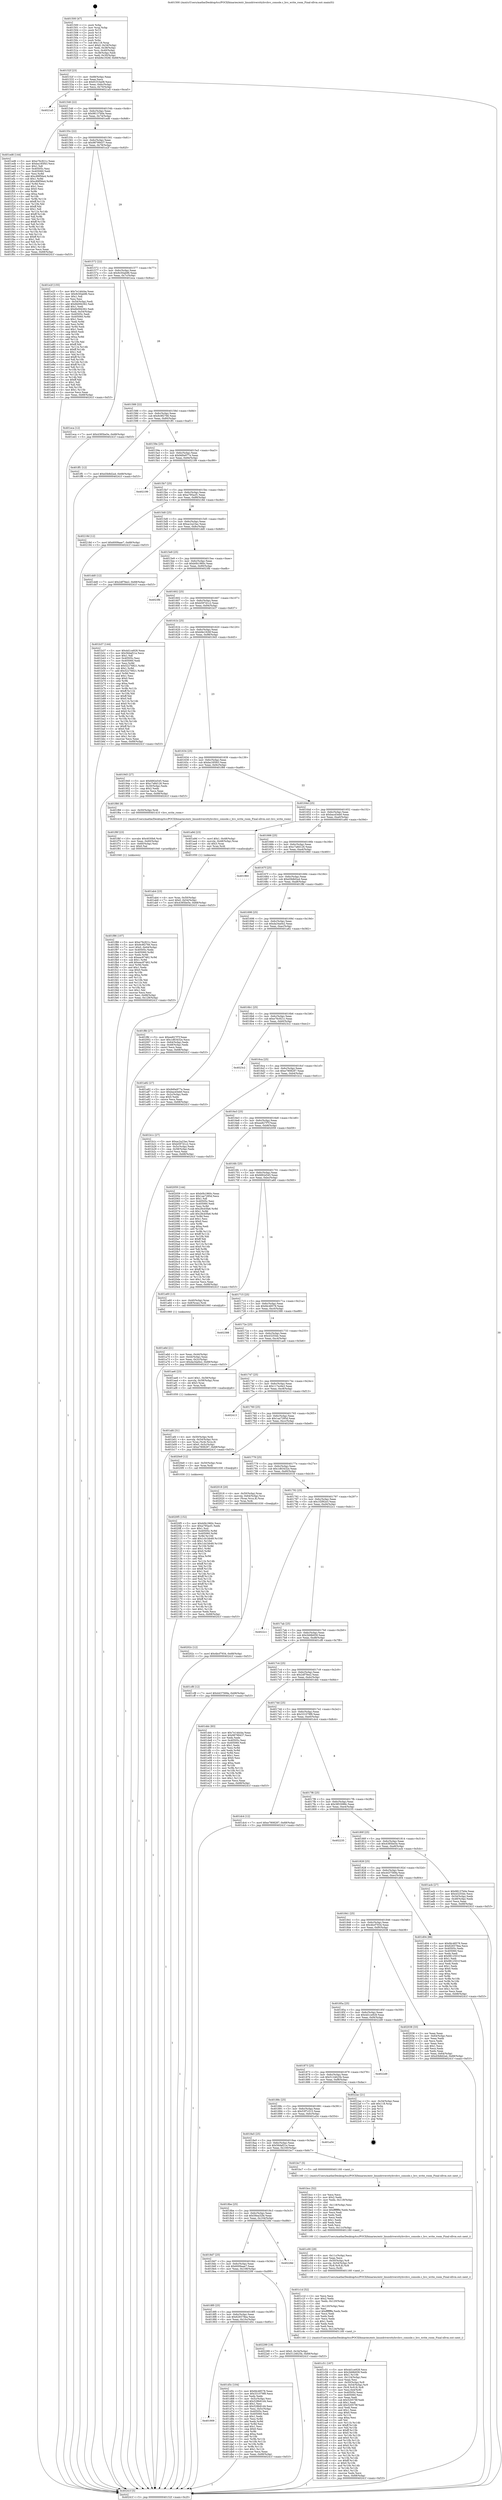 digraph "0x401500" {
  label = "0x401500 (/mnt/c/Users/mathe/Desktop/tcc/POCII/binaries/extr_linuxdriversttyhvchvc_console.c_hvc_write_room_Final-ollvm.out::main(0))"
  labelloc = "t"
  node[shape=record]

  Entry [label="",width=0.3,height=0.3,shape=circle,fillcolor=black,style=filled]
  "0x40152f" [label="{
     0x40152f [23]\l
     | [instrs]\l
     &nbsp;&nbsp;0x40152f \<+3\>: mov -0x68(%rbp),%eax\l
     &nbsp;&nbsp;0x401532 \<+2\>: mov %eax,%ecx\l
     &nbsp;&nbsp;0x401534 \<+6\>: sub $0x91f10a08,%ecx\l
     &nbsp;&nbsp;0x40153a \<+3\>: mov %eax,-0x6c(%rbp)\l
     &nbsp;&nbsp;0x40153d \<+3\>: mov %ecx,-0x70(%rbp)\l
     &nbsp;&nbsp;0x401540 \<+6\>: je 00000000004021a5 \<main+0xca5\>\l
  }"]
  "0x4021a5" [label="{
     0x4021a5\l
  }", style=dashed]
  "0x401546" [label="{
     0x401546 [22]\l
     | [instrs]\l
     &nbsp;&nbsp;0x401546 \<+5\>: jmp 000000000040154b \<main+0x4b\>\l
     &nbsp;&nbsp;0x40154b \<+3\>: mov -0x6c(%rbp),%eax\l
     &nbsp;&nbsp;0x40154e \<+5\>: sub $0x98137b0e,%eax\l
     &nbsp;&nbsp;0x401553 \<+3\>: mov %eax,-0x74(%rbp)\l
     &nbsp;&nbsp;0x401556 \<+6\>: je 0000000000401ed6 \<main+0x9d6\>\l
  }"]
  Exit [label="",width=0.3,height=0.3,shape=circle,fillcolor=black,style=filled,peripheries=2]
  "0x401ed6" [label="{
     0x401ed6 [144]\l
     | [instrs]\l
     &nbsp;&nbsp;0x401ed6 \<+5\>: mov $0xe76c921c,%eax\l
     &nbsp;&nbsp;0x401edb \<+5\>: mov $0xba185f43,%ecx\l
     &nbsp;&nbsp;0x401ee0 \<+2\>: mov $0x1,%dl\l
     &nbsp;&nbsp;0x401ee2 \<+7\>: mov 0x40505c,%esi\l
     &nbsp;&nbsp;0x401ee9 \<+7\>: mov 0x405060,%edi\l
     &nbsp;&nbsp;0x401ef0 \<+3\>: mov %esi,%r8d\l
     &nbsp;&nbsp;0x401ef3 \<+7\>: add $0xc89f56e4,%r8d\l
     &nbsp;&nbsp;0x401efa \<+4\>: sub $0x1,%r8d\l
     &nbsp;&nbsp;0x401efe \<+7\>: sub $0xc89f56e4,%r8d\l
     &nbsp;&nbsp;0x401f05 \<+4\>: imul %r8d,%esi\l
     &nbsp;&nbsp;0x401f09 \<+3\>: and $0x1,%esi\l
     &nbsp;&nbsp;0x401f0c \<+3\>: cmp $0x0,%esi\l
     &nbsp;&nbsp;0x401f0f \<+4\>: sete %r9b\l
     &nbsp;&nbsp;0x401f13 \<+3\>: cmp $0xa,%edi\l
     &nbsp;&nbsp;0x401f16 \<+4\>: setl %r10b\l
     &nbsp;&nbsp;0x401f1a \<+3\>: mov %r9b,%r11b\l
     &nbsp;&nbsp;0x401f1d \<+4\>: xor $0xff,%r11b\l
     &nbsp;&nbsp;0x401f21 \<+3\>: mov %r10b,%bl\l
     &nbsp;&nbsp;0x401f24 \<+3\>: xor $0xff,%bl\l
     &nbsp;&nbsp;0x401f27 \<+3\>: xor $0x1,%dl\l
     &nbsp;&nbsp;0x401f2a \<+3\>: mov %r11b,%r14b\l
     &nbsp;&nbsp;0x401f2d \<+4\>: and $0xff,%r14b\l
     &nbsp;&nbsp;0x401f31 \<+3\>: and %dl,%r9b\l
     &nbsp;&nbsp;0x401f34 \<+3\>: mov %bl,%r15b\l
     &nbsp;&nbsp;0x401f37 \<+4\>: and $0xff,%r15b\l
     &nbsp;&nbsp;0x401f3b \<+3\>: and %dl,%r10b\l
     &nbsp;&nbsp;0x401f3e \<+3\>: or %r9b,%r14b\l
     &nbsp;&nbsp;0x401f41 \<+3\>: or %r10b,%r15b\l
     &nbsp;&nbsp;0x401f44 \<+3\>: xor %r15b,%r14b\l
     &nbsp;&nbsp;0x401f47 \<+3\>: or %bl,%r11b\l
     &nbsp;&nbsp;0x401f4a \<+4\>: xor $0xff,%r11b\l
     &nbsp;&nbsp;0x401f4e \<+3\>: or $0x1,%dl\l
     &nbsp;&nbsp;0x401f51 \<+3\>: and %dl,%r11b\l
     &nbsp;&nbsp;0x401f54 \<+3\>: or %r11b,%r14b\l
     &nbsp;&nbsp;0x401f57 \<+4\>: test $0x1,%r14b\l
     &nbsp;&nbsp;0x401f5b \<+3\>: cmovne %ecx,%eax\l
     &nbsp;&nbsp;0x401f5e \<+3\>: mov %eax,-0x68(%rbp)\l
     &nbsp;&nbsp;0x401f61 \<+5\>: jmp 000000000040241f \<main+0xf1f\>\l
  }"]
  "0x40155c" [label="{
     0x40155c [22]\l
     | [instrs]\l
     &nbsp;&nbsp;0x40155c \<+5\>: jmp 0000000000401561 \<main+0x61\>\l
     &nbsp;&nbsp;0x401561 \<+3\>: mov -0x6c(%rbp),%eax\l
     &nbsp;&nbsp;0x401564 \<+5\>: sub $0x98799437,%eax\l
     &nbsp;&nbsp;0x401569 \<+3\>: mov %eax,-0x78(%rbp)\l
     &nbsp;&nbsp;0x40156c \<+6\>: je 0000000000401e2f \<main+0x92f\>\l
  }"]
  "0x4020f5" [label="{
     0x4020f5 [152]\l
     | [instrs]\l
     &nbsp;&nbsp;0x4020f5 \<+5\>: mov $0xb0b1960c,%ecx\l
     &nbsp;&nbsp;0x4020fa \<+5\>: mov $0xa795acf1,%edx\l
     &nbsp;&nbsp;0x4020ff \<+3\>: mov $0x1,%sil\l
     &nbsp;&nbsp;0x402102 \<+8\>: mov 0x40505c,%r8d\l
     &nbsp;&nbsp;0x40210a \<+8\>: mov 0x405060,%r9d\l
     &nbsp;&nbsp;0x402112 \<+3\>: mov %r8d,%r10d\l
     &nbsp;&nbsp;0x402115 \<+7\>: add $0x1cb1bb49,%r10d\l
     &nbsp;&nbsp;0x40211c \<+4\>: sub $0x1,%r10d\l
     &nbsp;&nbsp;0x402120 \<+7\>: sub $0x1cb1bb49,%r10d\l
     &nbsp;&nbsp;0x402127 \<+4\>: imul %r10d,%r8d\l
     &nbsp;&nbsp;0x40212b \<+4\>: and $0x1,%r8d\l
     &nbsp;&nbsp;0x40212f \<+4\>: cmp $0x0,%r8d\l
     &nbsp;&nbsp;0x402133 \<+4\>: sete %r11b\l
     &nbsp;&nbsp;0x402137 \<+4\>: cmp $0xa,%r9d\l
     &nbsp;&nbsp;0x40213b \<+3\>: setl %bl\l
     &nbsp;&nbsp;0x40213e \<+3\>: mov %r11b,%r14b\l
     &nbsp;&nbsp;0x402141 \<+4\>: xor $0xff,%r14b\l
     &nbsp;&nbsp;0x402145 \<+3\>: mov %bl,%r15b\l
     &nbsp;&nbsp;0x402148 \<+4\>: xor $0xff,%r15b\l
     &nbsp;&nbsp;0x40214c \<+4\>: xor $0x1,%sil\l
     &nbsp;&nbsp;0x402150 \<+3\>: mov %r14b,%r12b\l
     &nbsp;&nbsp;0x402153 \<+4\>: and $0xff,%r12b\l
     &nbsp;&nbsp;0x402157 \<+3\>: and %sil,%r11b\l
     &nbsp;&nbsp;0x40215a \<+3\>: mov %r15b,%r13b\l
     &nbsp;&nbsp;0x40215d \<+4\>: and $0xff,%r13b\l
     &nbsp;&nbsp;0x402161 \<+3\>: and %sil,%bl\l
     &nbsp;&nbsp;0x402164 \<+3\>: or %r11b,%r12b\l
     &nbsp;&nbsp;0x402167 \<+3\>: or %bl,%r13b\l
     &nbsp;&nbsp;0x40216a \<+3\>: xor %r13b,%r12b\l
     &nbsp;&nbsp;0x40216d \<+3\>: or %r15b,%r14b\l
     &nbsp;&nbsp;0x402170 \<+4\>: xor $0xff,%r14b\l
     &nbsp;&nbsp;0x402174 \<+4\>: or $0x1,%sil\l
     &nbsp;&nbsp;0x402178 \<+3\>: and %sil,%r14b\l
     &nbsp;&nbsp;0x40217b \<+3\>: or %r14b,%r12b\l
     &nbsp;&nbsp;0x40217e \<+4\>: test $0x1,%r12b\l
     &nbsp;&nbsp;0x402182 \<+3\>: cmovne %edx,%ecx\l
     &nbsp;&nbsp;0x402185 \<+3\>: mov %ecx,-0x68(%rbp)\l
     &nbsp;&nbsp;0x402188 \<+5\>: jmp 000000000040241f \<main+0xf1f\>\l
  }"]
  "0x401e2f" [label="{
     0x401e2f [155]\l
     | [instrs]\l
     &nbsp;&nbsp;0x401e2f \<+5\>: mov $0x7e14dcba,%eax\l
     &nbsp;&nbsp;0x401e34 \<+5\>: mov $0x9c50ab96,%ecx\l
     &nbsp;&nbsp;0x401e39 \<+2\>: mov $0x1,%dl\l
     &nbsp;&nbsp;0x401e3b \<+2\>: xor %esi,%esi\l
     &nbsp;&nbsp;0x401e3d \<+3\>: mov -0x54(%rbp),%edi\l
     &nbsp;&nbsp;0x401e40 \<+6\>: add $0x6b094362,%edi\l
     &nbsp;&nbsp;0x401e46 \<+3\>: add $0x1,%edi\l
     &nbsp;&nbsp;0x401e49 \<+6\>: sub $0x6b094362,%edi\l
     &nbsp;&nbsp;0x401e4f \<+3\>: mov %edi,-0x54(%rbp)\l
     &nbsp;&nbsp;0x401e52 \<+7\>: mov 0x40505c,%edi\l
     &nbsp;&nbsp;0x401e59 \<+8\>: mov 0x405060,%r8d\l
     &nbsp;&nbsp;0x401e61 \<+3\>: sub $0x1,%esi\l
     &nbsp;&nbsp;0x401e64 \<+3\>: mov %edi,%r9d\l
     &nbsp;&nbsp;0x401e67 \<+3\>: add %esi,%r9d\l
     &nbsp;&nbsp;0x401e6a \<+4\>: imul %r9d,%edi\l
     &nbsp;&nbsp;0x401e6e \<+3\>: and $0x1,%edi\l
     &nbsp;&nbsp;0x401e71 \<+3\>: cmp $0x0,%edi\l
     &nbsp;&nbsp;0x401e74 \<+4\>: sete %r10b\l
     &nbsp;&nbsp;0x401e78 \<+4\>: cmp $0xa,%r8d\l
     &nbsp;&nbsp;0x401e7c \<+4\>: setl %r11b\l
     &nbsp;&nbsp;0x401e80 \<+3\>: mov %r10b,%bl\l
     &nbsp;&nbsp;0x401e83 \<+3\>: xor $0xff,%bl\l
     &nbsp;&nbsp;0x401e86 \<+3\>: mov %r11b,%r14b\l
     &nbsp;&nbsp;0x401e89 \<+4\>: xor $0xff,%r14b\l
     &nbsp;&nbsp;0x401e8d \<+3\>: xor $0x1,%dl\l
     &nbsp;&nbsp;0x401e90 \<+3\>: mov %bl,%r15b\l
     &nbsp;&nbsp;0x401e93 \<+4\>: and $0xff,%r15b\l
     &nbsp;&nbsp;0x401e97 \<+3\>: and %dl,%r10b\l
     &nbsp;&nbsp;0x401e9a \<+3\>: mov %r14b,%r12b\l
     &nbsp;&nbsp;0x401e9d \<+4\>: and $0xff,%r12b\l
     &nbsp;&nbsp;0x401ea1 \<+3\>: and %dl,%r11b\l
     &nbsp;&nbsp;0x401ea4 \<+3\>: or %r10b,%r15b\l
     &nbsp;&nbsp;0x401ea7 \<+3\>: or %r11b,%r12b\l
     &nbsp;&nbsp;0x401eaa \<+3\>: xor %r12b,%r15b\l
     &nbsp;&nbsp;0x401ead \<+3\>: or %r14b,%bl\l
     &nbsp;&nbsp;0x401eb0 \<+3\>: xor $0xff,%bl\l
     &nbsp;&nbsp;0x401eb3 \<+3\>: or $0x1,%dl\l
     &nbsp;&nbsp;0x401eb6 \<+2\>: and %dl,%bl\l
     &nbsp;&nbsp;0x401eb8 \<+3\>: or %bl,%r15b\l
     &nbsp;&nbsp;0x401ebb \<+4\>: test $0x1,%r15b\l
     &nbsp;&nbsp;0x401ebf \<+3\>: cmovne %ecx,%eax\l
     &nbsp;&nbsp;0x401ec2 \<+3\>: mov %eax,-0x68(%rbp)\l
     &nbsp;&nbsp;0x401ec5 \<+5\>: jmp 000000000040241f \<main+0xf1f\>\l
  }"]
  "0x401572" [label="{
     0x401572 [22]\l
     | [instrs]\l
     &nbsp;&nbsp;0x401572 \<+5\>: jmp 0000000000401577 \<main+0x77\>\l
     &nbsp;&nbsp;0x401577 \<+3\>: mov -0x6c(%rbp),%eax\l
     &nbsp;&nbsp;0x40157a \<+5\>: sub $0x9c50ab96,%eax\l
     &nbsp;&nbsp;0x40157f \<+3\>: mov %eax,-0x7c(%rbp)\l
     &nbsp;&nbsp;0x401582 \<+6\>: je 0000000000401eca \<main+0x9ca\>\l
  }"]
  "0x40202c" [label="{
     0x40202c [12]\l
     | [instrs]\l
     &nbsp;&nbsp;0x40202c \<+7\>: movl $0x4bcf7934,-0x68(%rbp)\l
     &nbsp;&nbsp;0x402033 \<+5\>: jmp 000000000040241f \<main+0xf1f\>\l
  }"]
  "0x401eca" [label="{
     0x401eca [12]\l
     | [instrs]\l
     &nbsp;&nbsp;0x401eca \<+7\>: movl $0x4385be5e,-0x68(%rbp)\l
     &nbsp;&nbsp;0x401ed1 \<+5\>: jmp 000000000040241f \<main+0xf1f\>\l
  }"]
  "0x401588" [label="{
     0x401588 [22]\l
     | [instrs]\l
     &nbsp;&nbsp;0x401588 \<+5\>: jmp 000000000040158d \<main+0x8d\>\l
     &nbsp;&nbsp;0x40158d \<+3\>: mov -0x6c(%rbp),%eax\l
     &nbsp;&nbsp;0x401590 \<+5\>: sub $0x9c9f2766,%eax\l
     &nbsp;&nbsp;0x401595 \<+3\>: mov %eax,-0x80(%rbp)\l
     &nbsp;&nbsp;0x401598 \<+6\>: je 0000000000401ff1 \<main+0xaf1\>\l
  }"]
  "0x401f86" [label="{
     0x401f86 [107]\l
     | [instrs]\l
     &nbsp;&nbsp;0x401f86 \<+5\>: mov $0xe76c921c,%esi\l
     &nbsp;&nbsp;0x401f8b \<+5\>: mov $0x9c9f2766,%ecx\l
     &nbsp;&nbsp;0x401f90 \<+7\>: movl $0x0,-0x64(%rbp)\l
     &nbsp;&nbsp;0x401f97 \<+7\>: mov 0x40505c,%edx\l
     &nbsp;&nbsp;0x401f9e \<+8\>: mov 0x405060,%r8d\l
     &nbsp;&nbsp;0x401fa6 \<+3\>: mov %edx,%r9d\l
     &nbsp;&nbsp;0x401fa9 \<+7\>: sub $0xeac87462,%r9d\l
     &nbsp;&nbsp;0x401fb0 \<+4\>: sub $0x1,%r9d\l
     &nbsp;&nbsp;0x401fb4 \<+7\>: add $0xeac87462,%r9d\l
     &nbsp;&nbsp;0x401fbb \<+4\>: imul %r9d,%edx\l
     &nbsp;&nbsp;0x401fbf \<+3\>: and $0x1,%edx\l
     &nbsp;&nbsp;0x401fc2 \<+3\>: cmp $0x0,%edx\l
     &nbsp;&nbsp;0x401fc5 \<+4\>: sete %r10b\l
     &nbsp;&nbsp;0x401fc9 \<+4\>: cmp $0xa,%r8d\l
     &nbsp;&nbsp;0x401fcd \<+4\>: setl %r11b\l
     &nbsp;&nbsp;0x401fd1 \<+3\>: mov %r10b,%bl\l
     &nbsp;&nbsp;0x401fd4 \<+3\>: and %r11b,%bl\l
     &nbsp;&nbsp;0x401fd7 \<+3\>: xor %r11b,%r10b\l
     &nbsp;&nbsp;0x401fda \<+3\>: or %r10b,%bl\l
     &nbsp;&nbsp;0x401fdd \<+3\>: test $0x1,%bl\l
     &nbsp;&nbsp;0x401fe0 \<+3\>: cmovne %ecx,%esi\l
     &nbsp;&nbsp;0x401fe3 \<+3\>: mov %esi,-0x68(%rbp)\l
     &nbsp;&nbsp;0x401fe6 \<+6\>: mov %eax,-0x128(%rbp)\l
     &nbsp;&nbsp;0x401fec \<+5\>: jmp 000000000040241f \<main+0xf1f\>\l
  }"]
  "0x401ff1" [label="{
     0x401ff1 [12]\l
     | [instrs]\l
     &nbsp;&nbsp;0x401ff1 \<+7\>: movl $0xd3b8d2a4,-0x68(%rbp)\l
     &nbsp;&nbsp;0x401ff8 \<+5\>: jmp 000000000040241f \<main+0xf1f\>\l
  }"]
  "0x40159e" [label="{
     0x40159e [25]\l
     | [instrs]\l
     &nbsp;&nbsp;0x40159e \<+5\>: jmp 00000000004015a3 \<main+0xa3\>\l
     &nbsp;&nbsp;0x4015a3 \<+3\>: mov -0x6c(%rbp),%eax\l
     &nbsp;&nbsp;0x4015a6 \<+5\>: sub $0x9d0e977e,%eax\l
     &nbsp;&nbsp;0x4015ab \<+6\>: mov %eax,-0x84(%rbp)\l
     &nbsp;&nbsp;0x4015b1 \<+6\>: je 0000000000402199 \<main+0xc99\>\l
  }"]
  "0x401f6f" [label="{
     0x401f6f [23]\l
     | [instrs]\l
     &nbsp;&nbsp;0x401f6f \<+10\>: movabs $0x4030b6,%rdi\l
     &nbsp;&nbsp;0x401f79 \<+3\>: mov %eax,-0x60(%rbp)\l
     &nbsp;&nbsp;0x401f7c \<+3\>: mov -0x60(%rbp),%esi\l
     &nbsp;&nbsp;0x401f7f \<+2\>: mov $0x0,%al\l
     &nbsp;&nbsp;0x401f81 \<+5\>: call 0000000000401040 \<printf@plt\>\l
     | [calls]\l
     &nbsp;&nbsp;0x401040 \{1\} (unknown)\l
  }"]
  "0x402199" [label="{
     0x402199\l
  }", style=dashed]
  "0x4015b7" [label="{
     0x4015b7 [25]\l
     | [instrs]\l
     &nbsp;&nbsp;0x4015b7 \<+5\>: jmp 00000000004015bc \<main+0xbc\>\l
     &nbsp;&nbsp;0x4015bc \<+3\>: mov -0x6c(%rbp),%eax\l
     &nbsp;&nbsp;0x4015bf \<+5\>: sub $0xa795acf1,%eax\l
     &nbsp;&nbsp;0x4015c4 \<+6\>: mov %eax,-0x88(%rbp)\l
     &nbsp;&nbsp;0x4015ca \<+6\>: je 000000000040218d \<main+0xc8d\>\l
  }"]
  "0x401909" [label="{
     0x401909\l
  }", style=dashed]
  "0x40218d" [label="{
     0x40218d [12]\l
     | [instrs]\l
     &nbsp;&nbsp;0x40218d \<+7\>: movl $0x6009aae7,-0x68(%rbp)\l
     &nbsp;&nbsp;0x402194 \<+5\>: jmp 000000000040241f \<main+0xf1f\>\l
  }"]
  "0x4015d0" [label="{
     0x4015d0 [25]\l
     | [instrs]\l
     &nbsp;&nbsp;0x4015d0 \<+5\>: jmp 00000000004015d5 \<main+0xd5\>\l
     &nbsp;&nbsp;0x4015d5 \<+3\>: mov -0x6c(%rbp),%eax\l
     &nbsp;&nbsp;0x4015d8 \<+5\>: sub $0xac2a23ac,%eax\l
     &nbsp;&nbsp;0x4015dd \<+6\>: mov %eax,-0x8c(%rbp)\l
     &nbsp;&nbsp;0x4015e3 \<+6\>: je 0000000000401dd0 \<main+0x8d0\>\l
  }"]
  "0x401d5c" [label="{
     0x401d5c [104]\l
     | [instrs]\l
     &nbsp;&nbsp;0x401d5c \<+5\>: mov $0xfdc48578,%eax\l
     &nbsp;&nbsp;0x401d61 \<+5\>: mov $0x331079f9,%ecx\l
     &nbsp;&nbsp;0x401d66 \<+2\>: xor %edx,%edx\l
     &nbsp;&nbsp;0x401d68 \<+3\>: mov -0x5c(%rbp),%esi\l
     &nbsp;&nbsp;0x401d6b \<+6\>: add $0x528b91d4,%esi\l
     &nbsp;&nbsp;0x401d71 \<+3\>: add $0x1,%esi\l
     &nbsp;&nbsp;0x401d74 \<+6\>: sub $0x528b91d4,%esi\l
     &nbsp;&nbsp;0x401d7a \<+3\>: mov %esi,-0x5c(%rbp)\l
     &nbsp;&nbsp;0x401d7d \<+7\>: mov 0x40505c,%esi\l
     &nbsp;&nbsp;0x401d84 \<+7\>: mov 0x405060,%edi\l
     &nbsp;&nbsp;0x401d8b \<+3\>: sub $0x1,%edx\l
     &nbsp;&nbsp;0x401d8e \<+3\>: mov %esi,%r8d\l
     &nbsp;&nbsp;0x401d91 \<+3\>: add %edx,%r8d\l
     &nbsp;&nbsp;0x401d94 \<+4\>: imul %r8d,%esi\l
     &nbsp;&nbsp;0x401d98 \<+3\>: and $0x1,%esi\l
     &nbsp;&nbsp;0x401d9b \<+3\>: cmp $0x0,%esi\l
     &nbsp;&nbsp;0x401d9e \<+4\>: sete %r9b\l
     &nbsp;&nbsp;0x401da2 \<+3\>: cmp $0xa,%edi\l
     &nbsp;&nbsp;0x401da5 \<+4\>: setl %r10b\l
     &nbsp;&nbsp;0x401da9 \<+3\>: mov %r9b,%r11b\l
     &nbsp;&nbsp;0x401dac \<+3\>: and %r10b,%r11b\l
     &nbsp;&nbsp;0x401daf \<+3\>: xor %r10b,%r9b\l
     &nbsp;&nbsp;0x401db2 \<+3\>: or %r9b,%r11b\l
     &nbsp;&nbsp;0x401db5 \<+4\>: test $0x1,%r11b\l
     &nbsp;&nbsp;0x401db9 \<+3\>: cmovne %ecx,%eax\l
     &nbsp;&nbsp;0x401dbc \<+3\>: mov %eax,-0x68(%rbp)\l
     &nbsp;&nbsp;0x401dbf \<+5\>: jmp 000000000040241f \<main+0xf1f\>\l
  }"]
  "0x401dd0" [label="{
     0x401dd0 [12]\l
     | [instrs]\l
     &nbsp;&nbsp;0x401dd0 \<+7\>: movl $0x2df7fee2,-0x68(%rbp)\l
     &nbsp;&nbsp;0x401dd7 \<+5\>: jmp 000000000040241f \<main+0xf1f\>\l
  }"]
  "0x4015e9" [label="{
     0x4015e9 [25]\l
     | [instrs]\l
     &nbsp;&nbsp;0x4015e9 \<+5\>: jmp 00000000004015ee \<main+0xee\>\l
     &nbsp;&nbsp;0x4015ee \<+3\>: mov -0x6c(%rbp),%eax\l
     &nbsp;&nbsp;0x4015f1 \<+5\>: sub $0xb0b1960c,%eax\l
     &nbsp;&nbsp;0x4015f6 \<+6\>: mov %eax,-0x90(%rbp)\l
     &nbsp;&nbsp;0x4015fc \<+6\>: je 00000000004023fb \<main+0xefb\>\l
  }"]
  "0x4018f0" [label="{
     0x4018f0 [25]\l
     | [instrs]\l
     &nbsp;&nbsp;0x4018f0 \<+5\>: jmp 00000000004018f5 \<main+0x3f5\>\l
     &nbsp;&nbsp;0x4018f5 \<+3\>: mov -0x6c(%rbp),%eax\l
     &nbsp;&nbsp;0x4018f8 \<+5\>: sub $0x626579ea,%eax\l
     &nbsp;&nbsp;0x4018fd \<+6\>: mov %eax,-0x10c(%rbp)\l
     &nbsp;&nbsp;0x401903 \<+6\>: je 0000000000401d5c \<main+0x85c\>\l
  }"]
  "0x4023fb" [label="{
     0x4023fb\l
  }", style=dashed]
  "0x401602" [label="{
     0x401602 [25]\l
     | [instrs]\l
     &nbsp;&nbsp;0x401602 \<+5\>: jmp 0000000000401607 \<main+0x107\>\l
     &nbsp;&nbsp;0x401607 \<+3\>: mov -0x6c(%rbp),%eax\l
     &nbsp;&nbsp;0x40160a \<+5\>: sub $0xb597d1c2,%eax\l
     &nbsp;&nbsp;0x40160f \<+6\>: mov %eax,-0x94(%rbp)\l
     &nbsp;&nbsp;0x401615 \<+6\>: je 0000000000401b37 \<main+0x637\>\l
  }"]
  "0x402299" [label="{
     0x402299 [19]\l
     | [instrs]\l
     &nbsp;&nbsp;0x402299 \<+7\>: movl $0x0,-0x34(%rbp)\l
     &nbsp;&nbsp;0x4022a0 \<+7\>: movl $0x5124625b,-0x68(%rbp)\l
     &nbsp;&nbsp;0x4022a7 \<+5\>: jmp 000000000040241f \<main+0xf1f\>\l
  }"]
  "0x401b37" [label="{
     0x401b37 [144]\l
     | [instrs]\l
     &nbsp;&nbsp;0x401b37 \<+5\>: mov $0x4d1ce928,%eax\l
     &nbsp;&nbsp;0x401b3c \<+5\>: mov $0x56daf21e,%ecx\l
     &nbsp;&nbsp;0x401b41 \<+2\>: mov $0x1,%dl\l
     &nbsp;&nbsp;0x401b43 \<+7\>: mov 0x40505c,%esi\l
     &nbsp;&nbsp;0x401b4a \<+7\>: mov 0x405060,%edi\l
     &nbsp;&nbsp;0x401b51 \<+3\>: mov %esi,%r8d\l
     &nbsp;&nbsp;0x401b54 \<+7\>: sub $0x52276821,%r8d\l
     &nbsp;&nbsp;0x401b5b \<+4\>: sub $0x1,%r8d\l
     &nbsp;&nbsp;0x401b5f \<+7\>: add $0x52276821,%r8d\l
     &nbsp;&nbsp;0x401b66 \<+4\>: imul %r8d,%esi\l
     &nbsp;&nbsp;0x401b6a \<+3\>: and $0x1,%esi\l
     &nbsp;&nbsp;0x401b6d \<+3\>: cmp $0x0,%esi\l
     &nbsp;&nbsp;0x401b70 \<+4\>: sete %r9b\l
     &nbsp;&nbsp;0x401b74 \<+3\>: cmp $0xa,%edi\l
     &nbsp;&nbsp;0x401b77 \<+4\>: setl %r10b\l
     &nbsp;&nbsp;0x401b7b \<+3\>: mov %r9b,%r11b\l
     &nbsp;&nbsp;0x401b7e \<+4\>: xor $0xff,%r11b\l
     &nbsp;&nbsp;0x401b82 \<+3\>: mov %r10b,%bl\l
     &nbsp;&nbsp;0x401b85 \<+3\>: xor $0xff,%bl\l
     &nbsp;&nbsp;0x401b88 \<+3\>: xor $0x0,%dl\l
     &nbsp;&nbsp;0x401b8b \<+3\>: mov %r11b,%r14b\l
     &nbsp;&nbsp;0x401b8e \<+4\>: and $0x0,%r14b\l
     &nbsp;&nbsp;0x401b92 \<+3\>: and %dl,%r9b\l
     &nbsp;&nbsp;0x401b95 \<+3\>: mov %bl,%r15b\l
     &nbsp;&nbsp;0x401b98 \<+4\>: and $0x0,%r15b\l
     &nbsp;&nbsp;0x401b9c \<+3\>: and %dl,%r10b\l
     &nbsp;&nbsp;0x401b9f \<+3\>: or %r9b,%r14b\l
     &nbsp;&nbsp;0x401ba2 \<+3\>: or %r10b,%r15b\l
     &nbsp;&nbsp;0x401ba5 \<+3\>: xor %r15b,%r14b\l
     &nbsp;&nbsp;0x401ba8 \<+3\>: or %bl,%r11b\l
     &nbsp;&nbsp;0x401bab \<+4\>: xor $0xff,%r11b\l
     &nbsp;&nbsp;0x401baf \<+3\>: or $0x0,%dl\l
     &nbsp;&nbsp;0x401bb2 \<+3\>: and %dl,%r11b\l
     &nbsp;&nbsp;0x401bb5 \<+3\>: or %r11b,%r14b\l
     &nbsp;&nbsp;0x401bb8 \<+4\>: test $0x1,%r14b\l
     &nbsp;&nbsp;0x401bbc \<+3\>: cmovne %ecx,%eax\l
     &nbsp;&nbsp;0x401bbf \<+3\>: mov %eax,-0x68(%rbp)\l
     &nbsp;&nbsp;0x401bc2 \<+5\>: jmp 000000000040241f \<main+0xf1f\>\l
  }"]
  "0x40161b" [label="{
     0x40161b [25]\l
     | [instrs]\l
     &nbsp;&nbsp;0x40161b \<+5\>: jmp 0000000000401620 \<main+0x120\>\l
     &nbsp;&nbsp;0x401620 \<+3\>: mov -0x6c(%rbp),%eax\l
     &nbsp;&nbsp;0x401623 \<+5\>: sub $0xb9e1926f,%eax\l
     &nbsp;&nbsp;0x401628 \<+6\>: mov %eax,-0x98(%rbp)\l
     &nbsp;&nbsp;0x40162e \<+6\>: je 0000000000401945 \<main+0x445\>\l
  }"]
  "0x4018d7" [label="{
     0x4018d7 [25]\l
     | [instrs]\l
     &nbsp;&nbsp;0x4018d7 \<+5\>: jmp 00000000004018dc \<main+0x3dc\>\l
     &nbsp;&nbsp;0x4018dc \<+3\>: mov -0x6c(%rbp),%eax\l
     &nbsp;&nbsp;0x4018df \<+5\>: sub $0x6009aae7,%eax\l
     &nbsp;&nbsp;0x4018e4 \<+6\>: mov %eax,-0x108(%rbp)\l
     &nbsp;&nbsp;0x4018ea \<+6\>: je 0000000000402299 \<main+0xd99\>\l
  }"]
  "0x401945" [label="{
     0x401945 [27]\l
     | [instrs]\l
     &nbsp;&nbsp;0x401945 \<+5\>: mov $0xfd92e545,%eax\l
     &nbsp;&nbsp;0x40194a \<+5\>: mov $0xc7a8d126,%ecx\l
     &nbsp;&nbsp;0x40194f \<+3\>: mov -0x30(%rbp),%edx\l
     &nbsp;&nbsp;0x401952 \<+3\>: cmp $0x2,%edx\l
     &nbsp;&nbsp;0x401955 \<+3\>: cmovne %ecx,%eax\l
     &nbsp;&nbsp;0x401958 \<+3\>: mov %eax,-0x68(%rbp)\l
     &nbsp;&nbsp;0x40195b \<+5\>: jmp 000000000040241f \<main+0xf1f\>\l
  }"]
  "0x401634" [label="{
     0x401634 [25]\l
     | [instrs]\l
     &nbsp;&nbsp;0x401634 \<+5\>: jmp 0000000000401639 \<main+0x139\>\l
     &nbsp;&nbsp;0x401639 \<+3\>: mov -0x6c(%rbp),%eax\l
     &nbsp;&nbsp;0x40163c \<+5\>: sub $0xba185f43,%eax\l
     &nbsp;&nbsp;0x401641 \<+6\>: mov %eax,-0x9c(%rbp)\l
     &nbsp;&nbsp;0x401647 \<+6\>: je 0000000000401f66 \<main+0xa66\>\l
  }"]
  "0x40241f" [label="{
     0x40241f [5]\l
     | [instrs]\l
     &nbsp;&nbsp;0x40241f \<+5\>: jmp 000000000040152f \<main+0x2f\>\l
  }"]
  "0x401500" [label="{
     0x401500 [47]\l
     | [instrs]\l
     &nbsp;&nbsp;0x401500 \<+1\>: push %rbp\l
     &nbsp;&nbsp;0x401501 \<+3\>: mov %rsp,%rbp\l
     &nbsp;&nbsp;0x401504 \<+2\>: push %r15\l
     &nbsp;&nbsp;0x401506 \<+2\>: push %r14\l
     &nbsp;&nbsp;0x401508 \<+2\>: push %r13\l
     &nbsp;&nbsp;0x40150a \<+2\>: push %r12\l
     &nbsp;&nbsp;0x40150c \<+1\>: push %rbx\l
     &nbsp;&nbsp;0x40150d \<+7\>: sub $0x118,%rsp\l
     &nbsp;&nbsp;0x401514 \<+7\>: movl $0x0,-0x34(%rbp)\l
     &nbsp;&nbsp;0x40151b \<+3\>: mov %edi,-0x38(%rbp)\l
     &nbsp;&nbsp;0x40151e \<+4\>: mov %rsi,-0x40(%rbp)\l
     &nbsp;&nbsp;0x401522 \<+3\>: mov -0x38(%rbp),%edi\l
     &nbsp;&nbsp;0x401525 \<+3\>: mov %edi,-0x30(%rbp)\l
     &nbsp;&nbsp;0x401528 \<+7\>: movl $0xb9e1926f,-0x68(%rbp)\l
  }"]
  "0x40228d" [label="{
     0x40228d\l
  }", style=dashed]
  "0x401f66" [label="{
     0x401f66 [9]\l
     | [instrs]\l
     &nbsp;&nbsp;0x401f66 \<+4\>: mov -0x50(%rbp),%rdi\l
     &nbsp;&nbsp;0x401f6a \<+5\>: call 0000000000401410 \<hvc_write_room\>\l
     | [calls]\l
     &nbsp;&nbsp;0x401410 \{1\} (/mnt/c/Users/mathe/Desktop/tcc/POCII/binaries/extr_linuxdriversttyhvchvc_console.c_hvc_write_room_Final-ollvm.out::hvc_write_room)\l
  }"]
  "0x40164d" [label="{
     0x40164d [25]\l
     | [instrs]\l
     &nbsp;&nbsp;0x40164d \<+5\>: jmp 0000000000401652 \<main+0x152\>\l
     &nbsp;&nbsp;0x401652 \<+3\>: mov -0x6c(%rbp),%eax\l
     &nbsp;&nbsp;0x401655 \<+5\>: sub $0xbacd3eb0,%eax\l
     &nbsp;&nbsp;0x40165a \<+6\>: mov %eax,-0xa0(%rbp)\l
     &nbsp;&nbsp;0x401660 \<+6\>: je 0000000000401a9d \<main+0x59d\>\l
  }"]
  "0x401c51" [label="{
     0x401c51 [167]\l
     | [instrs]\l
     &nbsp;&nbsp;0x401c51 \<+5\>: mov $0x4d1ce928,%ecx\l
     &nbsp;&nbsp;0x401c56 \<+5\>: mov $0x2bfdb939,%edx\l
     &nbsp;&nbsp;0x401c5b \<+3\>: mov $0x1,%r10b\l
     &nbsp;&nbsp;0x401c5e \<+6\>: mov -0x124(%rbp),%esi\l
     &nbsp;&nbsp;0x401c64 \<+3\>: imul %eax,%esi\l
     &nbsp;&nbsp;0x401c67 \<+4\>: mov -0x50(%rbp),%r8\l
     &nbsp;&nbsp;0x401c6b \<+4\>: movslq -0x54(%rbp),%r9\l
     &nbsp;&nbsp;0x401c6f \<+4\>: mov (%r8,%r9,8),%r8\l
     &nbsp;&nbsp;0x401c73 \<+4\>: mov %esi,0x4(%r8)\l
     &nbsp;&nbsp;0x401c77 \<+7\>: mov 0x40505c,%eax\l
     &nbsp;&nbsp;0x401c7e \<+7\>: mov 0x405060,%esi\l
     &nbsp;&nbsp;0x401c85 \<+2\>: mov %eax,%edi\l
     &nbsp;&nbsp;0x401c87 \<+6\>: sub $0x520578f,%edi\l
     &nbsp;&nbsp;0x401c8d \<+3\>: sub $0x1,%edi\l
     &nbsp;&nbsp;0x401c90 \<+6\>: add $0x520578f,%edi\l
     &nbsp;&nbsp;0x401c96 \<+3\>: imul %edi,%eax\l
     &nbsp;&nbsp;0x401c99 \<+3\>: and $0x1,%eax\l
     &nbsp;&nbsp;0x401c9c \<+3\>: cmp $0x0,%eax\l
     &nbsp;&nbsp;0x401c9f \<+4\>: sete %r11b\l
     &nbsp;&nbsp;0x401ca3 \<+3\>: cmp $0xa,%esi\l
     &nbsp;&nbsp;0x401ca6 \<+3\>: setl %bl\l
     &nbsp;&nbsp;0x401ca9 \<+3\>: mov %r11b,%r14b\l
     &nbsp;&nbsp;0x401cac \<+4\>: xor $0xff,%r14b\l
     &nbsp;&nbsp;0x401cb0 \<+3\>: mov %bl,%r15b\l
     &nbsp;&nbsp;0x401cb3 \<+4\>: xor $0xff,%r15b\l
     &nbsp;&nbsp;0x401cb7 \<+4\>: xor $0x0,%r10b\l
     &nbsp;&nbsp;0x401cbb \<+3\>: mov %r14b,%r12b\l
     &nbsp;&nbsp;0x401cbe \<+4\>: and $0x0,%r12b\l
     &nbsp;&nbsp;0x401cc2 \<+3\>: and %r10b,%r11b\l
     &nbsp;&nbsp;0x401cc5 \<+3\>: mov %r15b,%r13b\l
     &nbsp;&nbsp;0x401cc8 \<+4\>: and $0x0,%r13b\l
     &nbsp;&nbsp;0x401ccc \<+3\>: and %r10b,%bl\l
     &nbsp;&nbsp;0x401ccf \<+3\>: or %r11b,%r12b\l
     &nbsp;&nbsp;0x401cd2 \<+3\>: or %bl,%r13b\l
     &nbsp;&nbsp;0x401cd5 \<+3\>: xor %r13b,%r12b\l
     &nbsp;&nbsp;0x401cd8 \<+3\>: or %r15b,%r14b\l
     &nbsp;&nbsp;0x401cdb \<+4\>: xor $0xff,%r14b\l
     &nbsp;&nbsp;0x401cdf \<+4\>: or $0x0,%r10b\l
     &nbsp;&nbsp;0x401ce3 \<+3\>: and %r10b,%r14b\l
     &nbsp;&nbsp;0x401ce6 \<+3\>: or %r14b,%r12b\l
     &nbsp;&nbsp;0x401ce9 \<+4\>: test $0x1,%r12b\l
     &nbsp;&nbsp;0x401ced \<+3\>: cmovne %edx,%ecx\l
     &nbsp;&nbsp;0x401cf0 \<+3\>: mov %ecx,-0x68(%rbp)\l
     &nbsp;&nbsp;0x401cf3 \<+5\>: jmp 000000000040241f \<main+0xf1f\>\l
  }"]
  "0x401a9d" [label="{
     0x401a9d [23]\l
     | [instrs]\l
     &nbsp;&nbsp;0x401a9d \<+7\>: movl $0x1,-0x48(%rbp)\l
     &nbsp;&nbsp;0x401aa4 \<+4\>: movslq -0x48(%rbp),%rax\l
     &nbsp;&nbsp;0x401aa8 \<+4\>: shl $0x3,%rax\l
     &nbsp;&nbsp;0x401aac \<+3\>: mov %rax,%rdi\l
     &nbsp;&nbsp;0x401aaf \<+5\>: call 0000000000401050 \<malloc@plt\>\l
     | [calls]\l
     &nbsp;&nbsp;0x401050 \{1\} (unknown)\l
  }"]
  "0x401666" [label="{
     0x401666 [25]\l
     | [instrs]\l
     &nbsp;&nbsp;0x401666 \<+5\>: jmp 000000000040166b \<main+0x16b\>\l
     &nbsp;&nbsp;0x40166b \<+3\>: mov -0x6c(%rbp),%eax\l
     &nbsp;&nbsp;0x40166e \<+5\>: sub $0xc7a8d126,%eax\l
     &nbsp;&nbsp;0x401673 \<+6\>: mov %eax,-0xa4(%rbp)\l
     &nbsp;&nbsp;0x401679 \<+6\>: je 0000000000401960 \<main+0x460\>\l
  }"]
  "0x401c1d" [label="{
     0x401c1d [52]\l
     | [instrs]\l
     &nbsp;&nbsp;0x401c1d \<+2\>: xor %ecx,%ecx\l
     &nbsp;&nbsp;0x401c1f \<+5\>: mov $0x2,%edx\l
     &nbsp;&nbsp;0x401c24 \<+6\>: mov %edx,-0x120(%rbp)\l
     &nbsp;&nbsp;0x401c2a \<+1\>: cltd\l
     &nbsp;&nbsp;0x401c2b \<+6\>: mov -0x120(%rbp),%esi\l
     &nbsp;&nbsp;0x401c31 \<+2\>: idiv %esi\l
     &nbsp;&nbsp;0x401c33 \<+6\>: imul $0xfffffffe,%edx,%edx\l
     &nbsp;&nbsp;0x401c39 \<+2\>: mov %ecx,%edi\l
     &nbsp;&nbsp;0x401c3b \<+2\>: sub %edx,%edi\l
     &nbsp;&nbsp;0x401c3d \<+2\>: mov %ecx,%edx\l
     &nbsp;&nbsp;0x401c3f \<+3\>: sub $0x1,%edx\l
     &nbsp;&nbsp;0x401c42 \<+2\>: add %edx,%edi\l
     &nbsp;&nbsp;0x401c44 \<+2\>: sub %edi,%ecx\l
     &nbsp;&nbsp;0x401c46 \<+6\>: mov %ecx,-0x124(%rbp)\l
     &nbsp;&nbsp;0x401c4c \<+5\>: call 0000000000401160 \<next_i\>\l
     | [calls]\l
     &nbsp;&nbsp;0x401160 \{1\} (/mnt/c/Users/mathe/Desktop/tcc/POCII/binaries/extr_linuxdriversttyhvchvc_console.c_hvc_write_room_Final-ollvm.out::next_i)\l
  }"]
  "0x401960" [label="{
     0x401960\l
  }", style=dashed]
  "0x40167f" [label="{
     0x40167f [25]\l
     | [instrs]\l
     &nbsp;&nbsp;0x40167f \<+5\>: jmp 0000000000401684 \<main+0x184\>\l
     &nbsp;&nbsp;0x401684 \<+3\>: mov -0x6c(%rbp),%eax\l
     &nbsp;&nbsp;0x401687 \<+5\>: sub $0xd3b8d2a4,%eax\l
     &nbsp;&nbsp;0x40168c \<+6\>: mov %eax,-0xa8(%rbp)\l
     &nbsp;&nbsp;0x401692 \<+6\>: je 0000000000401ffd \<main+0xafd\>\l
  }"]
  "0x401c00" [label="{
     0x401c00 [29]\l
     | [instrs]\l
     &nbsp;&nbsp;0x401c00 \<+6\>: mov -0x11c(%rbp),%ecx\l
     &nbsp;&nbsp;0x401c06 \<+3\>: imul %eax,%ecx\l
     &nbsp;&nbsp;0x401c09 \<+4\>: mov -0x50(%rbp),%r8\l
     &nbsp;&nbsp;0x401c0d \<+4\>: movslq -0x54(%rbp),%r9\l
     &nbsp;&nbsp;0x401c11 \<+4\>: mov (%r8,%r9,8),%r8\l
     &nbsp;&nbsp;0x401c15 \<+3\>: mov %ecx,(%r8)\l
     &nbsp;&nbsp;0x401c18 \<+5\>: call 0000000000401160 \<next_i\>\l
     | [calls]\l
     &nbsp;&nbsp;0x401160 \{1\} (/mnt/c/Users/mathe/Desktop/tcc/POCII/binaries/extr_linuxdriversttyhvchvc_console.c_hvc_write_room_Final-ollvm.out::next_i)\l
  }"]
  "0x401ffd" [label="{
     0x401ffd [27]\l
     | [instrs]\l
     &nbsp;&nbsp;0x401ffd \<+5\>: mov $0xee827f7f,%eax\l
     &nbsp;&nbsp;0x402002 \<+5\>: mov $0x1d63432e,%ecx\l
     &nbsp;&nbsp;0x402007 \<+3\>: mov -0x64(%rbp),%edx\l
     &nbsp;&nbsp;0x40200a \<+3\>: cmp -0x48(%rbp),%edx\l
     &nbsp;&nbsp;0x40200d \<+3\>: cmovl %ecx,%eax\l
     &nbsp;&nbsp;0x402010 \<+3\>: mov %eax,-0x68(%rbp)\l
     &nbsp;&nbsp;0x402013 \<+5\>: jmp 000000000040241f \<main+0xf1f\>\l
  }"]
  "0x401698" [label="{
     0x401698 [25]\l
     | [instrs]\l
     &nbsp;&nbsp;0x401698 \<+5\>: jmp 000000000040169d \<main+0x19d\>\l
     &nbsp;&nbsp;0x40169d \<+3\>: mov -0x6c(%rbp),%eax\l
     &nbsp;&nbsp;0x4016a0 \<+5\>: sub $0xda34a0e2,%eax\l
     &nbsp;&nbsp;0x4016a5 \<+6\>: mov %eax,-0xac(%rbp)\l
     &nbsp;&nbsp;0x4016ab \<+6\>: je 0000000000401a82 \<main+0x582\>\l
  }"]
  "0x401bcc" [label="{
     0x401bcc [52]\l
     | [instrs]\l
     &nbsp;&nbsp;0x401bcc \<+2\>: xor %ecx,%ecx\l
     &nbsp;&nbsp;0x401bce \<+5\>: mov $0x2,%edx\l
     &nbsp;&nbsp;0x401bd3 \<+6\>: mov %edx,-0x118(%rbp)\l
     &nbsp;&nbsp;0x401bd9 \<+1\>: cltd\l
     &nbsp;&nbsp;0x401bda \<+6\>: mov -0x118(%rbp),%esi\l
     &nbsp;&nbsp;0x401be0 \<+2\>: idiv %esi\l
     &nbsp;&nbsp;0x401be2 \<+6\>: imul $0xfffffffe,%edx,%edx\l
     &nbsp;&nbsp;0x401be8 \<+2\>: mov %ecx,%edi\l
     &nbsp;&nbsp;0x401bea \<+2\>: sub %edx,%edi\l
     &nbsp;&nbsp;0x401bec \<+2\>: mov %ecx,%edx\l
     &nbsp;&nbsp;0x401bee \<+3\>: sub $0x1,%edx\l
     &nbsp;&nbsp;0x401bf1 \<+2\>: add %edx,%edi\l
     &nbsp;&nbsp;0x401bf3 \<+2\>: sub %edi,%ecx\l
     &nbsp;&nbsp;0x401bf5 \<+6\>: mov %ecx,-0x11c(%rbp)\l
     &nbsp;&nbsp;0x401bfb \<+5\>: call 0000000000401160 \<next_i\>\l
     | [calls]\l
     &nbsp;&nbsp;0x401160 \{1\} (/mnt/c/Users/mathe/Desktop/tcc/POCII/binaries/extr_linuxdriversttyhvchvc_console.c_hvc_write_room_Final-ollvm.out::next_i)\l
  }"]
  "0x401a82" [label="{
     0x401a82 [27]\l
     | [instrs]\l
     &nbsp;&nbsp;0x401a82 \<+5\>: mov $0x9d0e977e,%eax\l
     &nbsp;&nbsp;0x401a87 \<+5\>: mov $0xbacd3eb0,%ecx\l
     &nbsp;&nbsp;0x401a8c \<+3\>: mov -0x2c(%rbp),%edx\l
     &nbsp;&nbsp;0x401a8f \<+3\>: cmp $0x0,%edx\l
     &nbsp;&nbsp;0x401a92 \<+3\>: cmove %ecx,%eax\l
     &nbsp;&nbsp;0x401a95 \<+3\>: mov %eax,-0x68(%rbp)\l
     &nbsp;&nbsp;0x401a98 \<+5\>: jmp 000000000040241f \<main+0xf1f\>\l
  }"]
  "0x4016b1" [label="{
     0x4016b1 [25]\l
     | [instrs]\l
     &nbsp;&nbsp;0x4016b1 \<+5\>: jmp 00000000004016b6 \<main+0x1b6\>\l
     &nbsp;&nbsp;0x4016b6 \<+3\>: mov -0x6c(%rbp),%eax\l
     &nbsp;&nbsp;0x4016b9 \<+5\>: sub $0xe76c921c,%eax\l
     &nbsp;&nbsp;0x4016be \<+6\>: mov %eax,-0xb0(%rbp)\l
     &nbsp;&nbsp;0x4016c4 \<+6\>: je 00000000004023c2 \<main+0xec2\>\l
  }"]
  "0x4018be" [label="{
     0x4018be [25]\l
     | [instrs]\l
     &nbsp;&nbsp;0x4018be \<+5\>: jmp 00000000004018c3 \<main+0x3c3\>\l
     &nbsp;&nbsp;0x4018c3 \<+3\>: mov -0x6c(%rbp),%eax\l
     &nbsp;&nbsp;0x4018c6 \<+5\>: sub $0x58ea32fe,%eax\l
     &nbsp;&nbsp;0x4018cb \<+6\>: mov %eax,-0x104(%rbp)\l
     &nbsp;&nbsp;0x4018d1 \<+6\>: je 000000000040228d \<main+0xd8d\>\l
  }"]
  "0x4023c2" [label="{
     0x4023c2\l
  }", style=dashed]
  "0x4016ca" [label="{
     0x4016ca [25]\l
     | [instrs]\l
     &nbsp;&nbsp;0x4016ca \<+5\>: jmp 00000000004016cf \<main+0x1cf\>\l
     &nbsp;&nbsp;0x4016cf \<+3\>: mov -0x6c(%rbp),%eax\l
     &nbsp;&nbsp;0x4016d2 \<+5\>: sub $0xe7808287,%eax\l
     &nbsp;&nbsp;0x4016d7 \<+6\>: mov %eax,-0xb4(%rbp)\l
     &nbsp;&nbsp;0x4016dd \<+6\>: je 0000000000401b1c \<main+0x61c\>\l
  }"]
  "0x401bc7" [label="{
     0x401bc7 [5]\l
     | [instrs]\l
     &nbsp;&nbsp;0x401bc7 \<+5\>: call 0000000000401160 \<next_i\>\l
     | [calls]\l
     &nbsp;&nbsp;0x401160 \{1\} (/mnt/c/Users/mathe/Desktop/tcc/POCII/binaries/extr_linuxdriversttyhvchvc_console.c_hvc_write_room_Final-ollvm.out::next_i)\l
  }"]
  "0x401b1c" [label="{
     0x401b1c [27]\l
     | [instrs]\l
     &nbsp;&nbsp;0x401b1c \<+5\>: mov $0xac2a23ac,%eax\l
     &nbsp;&nbsp;0x401b21 \<+5\>: mov $0xb597d1c2,%ecx\l
     &nbsp;&nbsp;0x401b26 \<+3\>: mov -0x5c(%rbp),%edx\l
     &nbsp;&nbsp;0x401b29 \<+3\>: cmp -0x58(%rbp),%edx\l
     &nbsp;&nbsp;0x401b2c \<+3\>: cmovl %ecx,%eax\l
     &nbsp;&nbsp;0x401b2f \<+3\>: mov %eax,-0x68(%rbp)\l
     &nbsp;&nbsp;0x401b32 \<+5\>: jmp 000000000040241f \<main+0xf1f\>\l
  }"]
  "0x4016e3" [label="{
     0x4016e3 [25]\l
     | [instrs]\l
     &nbsp;&nbsp;0x4016e3 \<+5\>: jmp 00000000004016e8 \<main+0x1e8\>\l
     &nbsp;&nbsp;0x4016e8 \<+3\>: mov -0x6c(%rbp),%eax\l
     &nbsp;&nbsp;0x4016eb \<+5\>: sub $0xee827f7f,%eax\l
     &nbsp;&nbsp;0x4016f0 \<+6\>: mov %eax,-0xb8(%rbp)\l
     &nbsp;&nbsp;0x4016f6 \<+6\>: je 0000000000402059 \<main+0xb59\>\l
  }"]
  "0x4018a5" [label="{
     0x4018a5 [25]\l
     | [instrs]\l
     &nbsp;&nbsp;0x4018a5 \<+5\>: jmp 00000000004018aa \<main+0x3aa\>\l
     &nbsp;&nbsp;0x4018aa \<+3\>: mov -0x6c(%rbp),%eax\l
     &nbsp;&nbsp;0x4018ad \<+5\>: sub $0x56daf21e,%eax\l
     &nbsp;&nbsp;0x4018b2 \<+6\>: mov %eax,-0x100(%rbp)\l
     &nbsp;&nbsp;0x4018b8 \<+6\>: je 0000000000401bc7 \<main+0x6c7\>\l
  }"]
  "0x402059" [label="{
     0x402059 [144]\l
     | [instrs]\l
     &nbsp;&nbsp;0x402059 \<+5\>: mov $0xb0b1960c,%eax\l
     &nbsp;&nbsp;0x40205e \<+5\>: mov $0x1aa7285d,%ecx\l
     &nbsp;&nbsp;0x402063 \<+2\>: mov $0x1,%dl\l
     &nbsp;&nbsp;0x402065 \<+7\>: mov 0x40505c,%esi\l
     &nbsp;&nbsp;0x40206c \<+7\>: mov 0x405060,%edi\l
     &nbsp;&nbsp;0x402073 \<+3\>: mov %esi,%r8d\l
     &nbsp;&nbsp;0x402076 \<+7\>: sub $0x28cb5fa6,%r8d\l
     &nbsp;&nbsp;0x40207d \<+4\>: sub $0x1,%r8d\l
     &nbsp;&nbsp;0x402081 \<+7\>: add $0x28cb5fa6,%r8d\l
     &nbsp;&nbsp;0x402088 \<+4\>: imul %r8d,%esi\l
     &nbsp;&nbsp;0x40208c \<+3\>: and $0x1,%esi\l
     &nbsp;&nbsp;0x40208f \<+3\>: cmp $0x0,%esi\l
     &nbsp;&nbsp;0x402092 \<+4\>: sete %r9b\l
     &nbsp;&nbsp;0x402096 \<+3\>: cmp $0xa,%edi\l
     &nbsp;&nbsp;0x402099 \<+4\>: setl %r10b\l
     &nbsp;&nbsp;0x40209d \<+3\>: mov %r9b,%r11b\l
     &nbsp;&nbsp;0x4020a0 \<+4\>: xor $0xff,%r11b\l
     &nbsp;&nbsp;0x4020a4 \<+3\>: mov %r10b,%bl\l
     &nbsp;&nbsp;0x4020a7 \<+3\>: xor $0xff,%bl\l
     &nbsp;&nbsp;0x4020aa \<+3\>: xor $0x0,%dl\l
     &nbsp;&nbsp;0x4020ad \<+3\>: mov %r11b,%r14b\l
     &nbsp;&nbsp;0x4020b0 \<+4\>: and $0x0,%r14b\l
     &nbsp;&nbsp;0x4020b4 \<+3\>: and %dl,%r9b\l
     &nbsp;&nbsp;0x4020b7 \<+3\>: mov %bl,%r15b\l
     &nbsp;&nbsp;0x4020ba \<+4\>: and $0x0,%r15b\l
     &nbsp;&nbsp;0x4020be \<+3\>: and %dl,%r10b\l
     &nbsp;&nbsp;0x4020c1 \<+3\>: or %r9b,%r14b\l
     &nbsp;&nbsp;0x4020c4 \<+3\>: or %r10b,%r15b\l
     &nbsp;&nbsp;0x4020c7 \<+3\>: xor %r15b,%r14b\l
     &nbsp;&nbsp;0x4020ca \<+3\>: or %bl,%r11b\l
     &nbsp;&nbsp;0x4020cd \<+4\>: xor $0xff,%r11b\l
     &nbsp;&nbsp;0x4020d1 \<+3\>: or $0x0,%dl\l
     &nbsp;&nbsp;0x4020d4 \<+3\>: and %dl,%r11b\l
     &nbsp;&nbsp;0x4020d7 \<+3\>: or %r11b,%r14b\l
     &nbsp;&nbsp;0x4020da \<+4\>: test $0x1,%r14b\l
     &nbsp;&nbsp;0x4020de \<+3\>: cmovne %ecx,%eax\l
     &nbsp;&nbsp;0x4020e1 \<+3\>: mov %eax,-0x68(%rbp)\l
     &nbsp;&nbsp;0x4020e4 \<+5\>: jmp 000000000040241f \<main+0xf1f\>\l
  }"]
  "0x4016fc" [label="{
     0x4016fc [25]\l
     | [instrs]\l
     &nbsp;&nbsp;0x4016fc \<+5\>: jmp 0000000000401701 \<main+0x201\>\l
     &nbsp;&nbsp;0x401701 \<+3\>: mov -0x6c(%rbp),%eax\l
     &nbsp;&nbsp;0x401704 \<+5\>: sub $0xfd92e545,%eax\l
     &nbsp;&nbsp;0x401709 \<+6\>: mov %eax,-0xbc(%rbp)\l
     &nbsp;&nbsp;0x40170f \<+6\>: je 0000000000401a60 \<main+0x560\>\l
  }"]
  "0x401a54" [label="{
     0x401a54\l
  }", style=dashed]
  "0x401a60" [label="{
     0x401a60 [13]\l
     | [instrs]\l
     &nbsp;&nbsp;0x401a60 \<+4\>: mov -0x40(%rbp),%rax\l
     &nbsp;&nbsp;0x401a64 \<+4\>: mov 0x8(%rax),%rdi\l
     &nbsp;&nbsp;0x401a68 \<+5\>: call 0000000000401060 \<atoi@plt\>\l
     | [calls]\l
     &nbsp;&nbsp;0x401060 \{1\} (unknown)\l
  }"]
  "0x401715" [label="{
     0x401715 [25]\l
     | [instrs]\l
     &nbsp;&nbsp;0x401715 \<+5\>: jmp 000000000040171a \<main+0x21a\>\l
     &nbsp;&nbsp;0x40171a \<+3\>: mov -0x6c(%rbp),%eax\l
     &nbsp;&nbsp;0x40171d \<+5\>: sub $0xfdc48578,%eax\l
     &nbsp;&nbsp;0x401722 \<+6\>: mov %eax,-0xc0(%rbp)\l
     &nbsp;&nbsp;0x401728 \<+6\>: je 0000000000402388 \<main+0xe88\>\l
  }"]
  "0x401a6d" [label="{
     0x401a6d [21]\l
     | [instrs]\l
     &nbsp;&nbsp;0x401a6d \<+3\>: mov %eax,-0x44(%rbp)\l
     &nbsp;&nbsp;0x401a70 \<+3\>: mov -0x44(%rbp),%eax\l
     &nbsp;&nbsp;0x401a73 \<+3\>: mov %eax,-0x2c(%rbp)\l
     &nbsp;&nbsp;0x401a76 \<+7\>: movl $0xda34a0e2,-0x68(%rbp)\l
     &nbsp;&nbsp;0x401a7d \<+5\>: jmp 000000000040241f \<main+0xf1f\>\l
  }"]
  "0x401ab4" [label="{
     0x401ab4 [23]\l
     | [instrs]\l
     &nbsp;&nbsp;0x401ab4 \<+4\>: mov %rax,-0x50(%rbp)\l
     &nbsp;&nbsp;0x401ab8 \<+7\>: movl $0x0,-0x54(%rbp)\l
     &nbsp;&nbsp;0x401abf \<+7\>: movl $0x4385be5e,-0x68(%rbp)\l
     &nbsp;&nbsp;0x401ac6 \<+5\>: jmp 000000000040241f \<main+0xf1f\>\l
  }"]
  "0x40188c" [label="{
     0x40188c [25]\l
     | [instrs]\l
     &nbsp;&nbsp;0x40188c \<+5\>: jmp 0000000000401891 \<main+0x391\>\l
     &nbsp;&nbsp;0x401891 \<+3\>: mov -0x6c(%rbp),%eax\l
     &nbsp;&nbsp;0x401894 \<+5\>: sub $0x53f7c515,%eax\l
     &nbsp;&nbsp;0x401899 \<+6\>: mov %eax,-0xfc(%rbp)\l
     &nbsp;&nbsp;0x40189f \<+6\>: je 0000000000401a54 \<main+0x554\>\l
  }"]
  "0x402388" [label="{
     0x402388\l
  }", style=dashed]
  "0x40172e" [label="{
     0x40172e [25]\l
     | [instrs]\l
     &nbsp;&nbsp;0x40172e \<+5\>: jmp 0000000000401733 \<main+0x233\>\l
     &nbsp;&nbsp;0x401733 \<+3\>: mov -0x6c(%rbp),%eax\l
     &nbsp;&nbsp;0x401736 \<+5\>: sub $0x43255dc,%eax\l
     &nbsp;&nbsp;0x40173b \<+6\>: mov %eax,-0xc4(%rbp)\l
     &nbsp;&nbsp;0x401741 \<+6\>: je 0000000000401ae6 \<main+0x5e6\>\l
  }"]
  "0x4022ac" [label="{
     0x4022ac [21]\l
     | [instrs]\l
     &nbsp;&nbsp;0x4022ac \<+3\>: mov -0x34(%rbp),%eax\l
     &nbsp;&nbsp;0x4022af \<+7\>: add $0x118,%rsp\l
     &nbsp;&nbsp;0x4022b6 \<+1\>: pop %rbx\l
     &nbsp;&nbsp;0x4022b7 \<+2\>: pop %r12\l
     &nbsp;&nbsp;0x4022b9 \<+2\>: pop %r13\l
     &nbsp;&nbsp;0x4022bb \<+2\>: pop %r14\l
     &nbsp;&nbsp;0x4022bd \<+2\>: pop %r15\l
     &nbsp;&nbsp;0x4022bf \<+1\>: pop %rbp\l
     &nbsp;&nbsp;0x4022c0 \<+1\>: ret\l
  }"]
  "0x401ae6" [label="{
     0x401ae6 [23]\l
     | [instrs]\l
     &nbsp;&nbsp;0x401ae6 \<+7\>: movl $0x1,-0x58(%rbp)\l
     &nbsp;&nbsp;0x401aed \<+4\>: movslq -0x58(%rbp),%rax\l
     &nbsp;&nbsp;0x401af1 \<+4\>: shl $0x3,%rax\l
     &nbsp;&nbsp;0x401af5 \<+3\>: mov %rax,%rdi\l
     &nbsp;&nbsp;0x401af8 \<+5\>: call 0000000000401050 \<malloc@plt\>\l
     | [calls]\l
     &nbsp;&nbsp;0x401050 \{1\} (unknown)\l
  }"]
  "0x401747" [label="{
     0x401747 [25]\l
     | [instrs]\l
     &nbsp;&nbsp;0x401747 \<+5\>: jmp 000000000040174c \<main+0x24c\>\l
     &nbsp;&nbsp;0x40174c \<+3\>: mov -0x6c(%rbp),%eax\l
     &nbsp;&nbsp;0x40174f \<+5\>: sub $0x117ec6e3,%eax\l
     &nbsp;&nbsp;0x401754 \<+6\>: mov %eax,-0xc8(%rbp)\l
     &nbsp;&nbsp;0x40175a \<+6\>: je 0000000000402413 \<main+0xf13\>\l
  }"]
  "0x401873" [label="{
     0x401873 [25]\l
     | [instrs]\l
     &nbsp;&nbsp;0x401873 \<+5\>: jmp 0000000000401878 \<main+0x378\>\l
     &nbsp;&nbsp;0x401878 \<+3\>: mov -0x6c(%rbp),%eax\l
     &nbsp;&nbsp;0x40187b \<+5\>: sub $0x5124625b,%eax\l
     &nbsp;&nbsp;0x401880 \<+6\>: mov %eax,-0xf8(%rbp)\l
     &nbsp;&nbsp;0x401886 \<+6\>: je 00000000004022ac \<main+0xdac\>\l
  }"]
  "0x402413" [label="{
     0x402413\l
  }", style=dashed]
  "0x401760" [label="{
     0x401760 [25]\l
     | [instrs]\l
     &nbsp;&nbsp;0x401760 \<+5\>: jmp 0000000000401765 \<main+0x265\>\l
     &nbsp;&nbsp;0x401765 \<+3\>: mov -0x6c(%rbp),%eax\l
     &nbsp;&nbsp;0x401768 \<+5\>: sub $0x1aa7285d,%eax\l
     &nbsp;&nbsp;0x40176d \<+6\>: mov %eax,-0xcc(%rbp)\l
     &nbsp;&nbsp;0x401773 \<+6\>: je 00000000004020e9 \<main+0xbe9\>\l
  }"]
  "0x4022d9" [label="{
     0x4022d9\l
  }", style=dashed]
  "0x4020e9" [label="{
     0x4020e9 [12]\l
     | [instrs]\l
     &nbsp;&nbsp;0x4020e9 \<+4\>: mov -0x50(%rbp),%rax\l
     &nbsp;&nbsp;0x4020ed \<+3\>: mov %rax,%rdi\l
     &nbsp;&nbsp;0x4020f0 \<+5\>: call 0000000000401030 \<free@plt\>\l
     | [calls]\l
     &nbsp;&nbsp;0x401030 \{1\} (unknown)\l
  }"]
  "0x401779" [label="{
     0x401779 [25]\l
     | [instrs]\l
     &nbsp;&nbsp;0x401779 \<+5\>: jmp 000000000040177e \<main+0x27e\>\l
     &nbsp;&nbsp;0x40177e \<+3\>: mov -0x6c(%rbp),%eax\l
     &nbsp;&nbsp;0x401781 \<+5\>: sub $0x1d63432e,%eax\l
     &nbsp;&nbsp;0x401786 \<+6\>: mov %eax,-0xd0(%rbp)\l
     &nbsp;&nbsp;0x40178c \<+6\>: je 0000000000402018 \<main+0xb18\>\l
  }"]
  "0x40185a" [label="{
     0x40185a [25]\l
     | [instrs]\l
     &nbsp;&nbsp;0x40185a \<+5\>: jmp 000000000040185f \<main+0x35f\>\l
     &nbsp;&nbsp;0x40185f \<+3\>: mov -0x6c(%rbp),%eax\l
     &nbsp;&nbsp;0x401862 \<+5\>: sub $0x4d1ce928,%eax\l
     &nbsp;&nbsp;0x401867 \<+6\>: mov %eax,-0xf4(%rbp)\l
     &nbsp;&nbsp;0x40186d \<+6\>: je 00000000004022d9 \<main+0xdd9\>\l
  }"]
  "0x402018" [label="{
     0x402018 [20]\l
     | [instrs]\l
     &nbsp;&nbsp;0x402018 \<+4\>: mov -0x50(%rbp),%rax\l
     &nbsp;&nbsp;0x40201c \<+4\>: movslq -0x64(%rbp),%rcx\l
     &nbsp;&nbsp;0x402020 \<+4\>: mov (%rax,%rcx,8),%rax\l
     &nbsp;&nbsp;0x402024 \<+3\>: mov %rax,%rdi\l
     &nbsp;&nbsp;0x402027 \<+5\>: call 0000000000401030 \<free@plt\>\l
     | [calls]\l
     &nbsp;&nbsp;0x401030 \{1\} (unknown)\l
  }"]
  "0x401792" [label="{
     0x401792 [25]\l
     | [instrs]\l
     &nbsp;&nbsp;0x401792 \<+5\>: jmp 0000000000401797 \<main+0x297\>\l
     &nbsp;&nbsp;0x401797 \<+3\>: mov -0x6c(%rbp),%eax\l
     &nbsp;&nbsp;0x40179a \<+5\>: sub $0x1f2f92e3,%eax\l
     &nbsp;&nbsp;0x40179f \<+6\>: mov %eax,-0xd4(%rbp)\l
     &nbsp;&nbsp;0x4017a5 \<+6\>: je 00000000004022c1 \<main+0xdc1\>\l
  }"]
  "0x402038" [label="{
     0x402038 [33]\l
     | [instrs]\l
     &nbsp;&nbsp;0x402038 \<+2\>: xor %eax,%eax\l
     &nbsp;&nbsp;0x40203a \<+3\>: mov -0x64(%rbp),%ecx\l
     &nbsp;&nbsp;0x40203d \<+2\>: mov %eax,%edx\l
     &nbsp;&nbsp;0x40203f \<+2\>: sub %ecx,%edx\l
     &nbsp;&nbsp;0x402041 \<+2\>: mov %eax,%ecx\l
     &nbsp;&nbsp;0x402043 \<+3\>: sub $0x1,%ecx\l
     &nbsp;&nbsp;0x402046 \<+2\>: add %ecx,%edx\l
     &nbsp;&nbsp;0x402048 \<+2\>: sub %edx,%eax\l
     &nbsp;&nbsp;0x40204a \<+3\>: mov %eax,-0x64(%rbp)\l
     &nbsp;&nbsp;0x40204d \<+7\>: movl $0xd3b8d2a4,-0x68(%rbp)\l
     &nbsp;&nbsp;0x402054 \<+5\>: jmp 000000000040241f \<main+0xf1f\>\l
  }"]
  "0x4022c1" [label="{
     0x4022c1\l
  }", style=dashed]
  "0x4017ab" [label="{
     0x4017ab [25]\l
     | [instrs]\l
     &nbsp;&nbsp;0x4017ab \<+5\>: jmp 00000000004017b0 \<main+0x2b0\>\l
     &nbsp;&nbsp;0x4017b0 \<+3\>: mov -0x6c(%rbp),%eax\l
     &nbsp;&nbsp;0x4017b3 \<+5\>: sub $0x2bfdb939,%eax\l
     &nbsp;&nbsp;0x4017b8 \<+6\>: mov %eax,-0xd8(%rbp)\l
     &nbsp;&nbsp;0x4017be \<+6\>: je 0000000000401cf8 \<main+0x7f8\>\l
  }"]
  "0x401841" [label="{
     0x401841 [25]\l
     | [instrs]\l
     &nbsp;&nbsp;0x401841 \<+5\>: jmp 0000000000401846 \<main+0x346\>\l
     &nbsp;&nbsp;0x401846 \<+3\>: mov -0x6c(%rbp),%eax\l
     &nbsp;&nbsp;0x401849 \<+5\>: sub $0x4bcf7934,%eax\l
     &nbsp;&nbsp;0x40184e \<+6\>: mov %eax,-0xf0(%rbp)\l
     &nbsp;&nbsp;0x401854 \<+6\>: je 0000000000402038 \<main+0xb38\>\l
  }"]
  "0x401cf8" [label="{
     0x401cf8 [12]\l
     | [instrs]\l
     &nbsp;&nbsp;0x401cf8 \<+7\>: movl $0x4437569a,-0x68(%rbp)\l
     &nbsp;&nbsp;0x401cff \<+5\>: jmp 000000000040241f \<main+0xf1f\>\l
  }"]
  "0x4017c4" [label="{
     0x4017c4 [25]\l
     | [instrs]\l
     &nbsp;&nbsp;0x4017c4 \<+5\>: jmp 00000000004017c9 \<main+0x2c9\>\l
     &nbsp;&nbsp;0x4017c9 \<+3\>: mov -0x6c(%rbp),%eax\l
     &nbsp;&nbsp;0x4017cc \<+5\>: sub $0x2df7fee2,%eax\l
     &nbsp;&nbsp;0x4017d1 \<+6\>: mov %eax,-0xdc(%rbp)\l
     &nbsp;&nbsp;0x4017d7 \<+6\>: je 0000000000401ddc \<main+0x8dc\>\l
  }"]
  "0x401d04" [label="{
     0x401d04 [88]\l
     | [instrs]\l
     &nbsp;&nbsp;0x401d04 \<+5\>: mov $0xfdc48578,%eax\l
     &nbsp;&nbsp;0x401d09 \<+5\>: mov $0x626579ea,%ecx\l
     &nbsp;&nbsp;0x401d0e \<+7\>: mov 0x40505c,%edx\l
     &nbsp;&nbsp;0x401d15 \<+7\>: mov 0x405060,%esi\l
     &nbsp;&nbsp;0x401d1c \<+2\>: mov %edx,%edi\l
     &nbsp;&nbsp;0x401d1e \<+6\>: add $0x9812501f,%edi\l
     &nbsp;&nbsp;0x401d24 \<+3\>: sub $0x1,%edi\l
     &nbsp;&nbsp;0x401d27 \<+6\>: sub $0x9812501f,%edi\l
     &nbsp;&nbsp;0x401d2d \<+3\>: imul %edi,%edx\l
     &nbsp;&nbsp;0x401d30 \<+3\>: and $0x1,%edx\l
     &nbsp;&nbsp;0x401d33 \<+3\>: cmp $0x0,%edx\l
     &nbsp;&nbsp;0x401d36 \<+4\>: sete %r8b\l
     &nbsp;&nbsp;0x401d3a \<+3\>: cmp $0xa,%esi\l
     &nbsp;&nbsp;0x401d3d \<+4\>: setl %r9b\l
     &nbsp;&nbsp;0x401d41 \<+3\>: mov %r8b,%r10b\l
     &nbsp;&nbsp;0x401d44 \<+3\>: and %r9b,%r10b\l
     &nbsp;&nbsp;0x401d47 \<+3\>: xor %r9b,%r8b\l
     &nbsp;&nbsp;0x401d4a \<+3\>: or %r8b,%r10b\l
     &nbsp;&nbsp;0x401d4d \<+4\>: test $0x1,%r10b\l
     &nbsp;&nbsp;0x401d51 \<+3\>: cmovne %ecx,%eax\l
     &nbsp;&nbsp;0x401d54 \<+3\>: mov %eax,-0x68(%rbp)\l
     &nbsp;&nbsp;0x401d57 \<+5\>: jmp 000000000040241f \<main+0xf1f\>\l
  }"]
  "0x401ddc" [label="{
     0x401ddc [83]\l
     | [instrs]\l
     &nbsp;&nbsp;0x401ddc \<+5\>: mov $0x7e14dcba,%eax\l
     &nbsp;&nbsp;0x401de1 \<+5\>: mov $0x98799437,%ecx\l
     &nbsp;&nbsp;0x401de6 \<+2\>: xor %edx,%edx\l
     &nbsp;&nbsp;0x401de8 \<+7\>: mov 0x40505c,%esi\l
     &nbsp;&nbsp;0x401def \<+7\>: mov 0x405060,%edi\l
     &nbsp;&nbsp;0x401df6 \<+3\>: sub $0x1,%edx\l
     &nbsp;&nbsp;0x401df9 \<+3\>: mov %esi,%r8d\l
     &nbsp;&nbsp;0x401dfc \<+3\>: add %edx,%r8d\l
     &nbsp;&nbsp;0x401dff \<+4\>: imul %r8d,%esi\l
     &nbsp;&nbsp;0x401e03 \<+3\>: and $0x1,%esi\l
     &nbsp;&nbsp;0x401e06 \<+3\>: cmp $0x0,%esi\l
     &nbsp;&nbsp;0x401e09 \<+4\>: sete %r9b\l
     &nbsp;&nbsp;0x401e0d \<+3\>: cmp $0xa,%edi\l
     &nbsp;&nbsp;0x401e10 \<+4\>: setl %r10b\l
     &nbsp;&nbsp;0x401e14 \<+3\>: mov %r9b,%r11b\l
     &nbsp;&nbsp;0x401e17 \<+3\>: and %r10b,%r11b\l
     &nbsp;&nbsp;0x401e1a \<+3\>: xor %r10b,%r9b\l
     &nbsp;&nbsp;0x401e1d \<+3\>: or %r9b,%r11b\l
     &nbsp;&nbsp;0x401e20 \<+4\>: test $0x1,%r11b\l
     &nbsp;&nbsp;0x401e24 \<+3\>: cmovne %ecx,%eax\l
     &nbsp;&nbsp;0x401e27 \<+3\>: mov %eax,-0x68(%rbp)\l
     &nbsp;&nbsp;0x401e2a \<+5\>: jmp 000000000040241f \<main+0xf1f\>\l
  }"]
  "0x4017dd" [label="{
     0x4017dd [25]\l
     | [instrs]\l
     &nbsp;&nbsp;0x4017dd \<+5\>: jmp 00000000004017e2 \<main+0x2e2\>\l
     &nbsp;&nbsp;0x4017e2 \<+3\>: mov -0x6c(%rbp),%eax\l
     &nbsp;&nbsp;0x4017e5 \<+5\>: sub $0x331079f9,%eax\l
     &nbsp;&nbsp;0x4017ea \<+6\>: mov %eax,-0xe0(%rbp)\l
     &nbsp;&nbsp;0x4017f0 \<+6\>: je 0000000000401dc4 \<main+0x8c4\>\l
  }"]
  "0x401afd" [label="{
     0x401afd [31]\l
     | [instrs]\l
     &nbsp;&nbsp;0x401afd \<+4\>: mov -0x50(%rbp),%rdi\l
     &nbsp;&nbsp;0x401b01 \<+4\>: movslq -0x54(%rbp),%rcx\l
     &nbsp;&nbsp;0x401b05 \<+4\>: mov %rax,(%rdi,%rcx,8)\l
     &nbsp;&nbsp;0x401b09 \<+7\>: movl $0x0,-0x5c(%rbp)\l
     &nbsp;&nbsp;0x401b10 \<+7\>: movl $0xe7808287,-0x68(%rbp)\l
     &nbsp;&nbsp;0x401b17 \<+5\>: jmp 000000000040241f \<main+0xf1f\>\l
  }"]
  "0x401dc4" [label="{
     0x401dc4 [12]\l
     | [instrs]\l
     &nbsp;&nbsp;0x401dc4 \<+7\>: movl $0xe7808287,-0x68(%rbp)\l
     &nbsp;&nbsp;0x401dcb \<+5\>: jmp 000000000040241f \<main+0xf1f\>\l
  }"]
  "0x4017f6" [label="{
     0x4017f6 [25]\l
     | [instrs]\l
     &nbsp;&nbsp;0x4017f6 \<+5\>: jmp 00000000004017fb \<main+0x2fb\>\l
     &nbsp;&nbsp;0x4017fb \<+3\>: mov -0x6c(%rbp),%eax\l
     &nbsp;&nbsp;0x4017fe \<+5\>: sub $0x3853088c,%eax\l
     &nbsp;&nbsp;0x401803 \<+6\>: mov %eax,-0xe4(%rbp)\l
     &nbsp;&nbsp;0x401809 \<+6\>: je 0000000000402235 \<main+0xd35\>\l
  }"]
  "0x401828" [label="{
     0x401828 [25]\l
     | [instrs]\l
     &nbsp;&nbsp;0x401828 \<+5\>: jmp 000000000040182d \<main+0x32d\>\l
     &nbsp;&nbsp;0x40182d \<+3\>: mov -0x6c(%rbp),%eax\l
     &nbsp;&nbsp;0x401830 \<+5\>: sub $0x4437569a,%eax\l
     &nbsp;&nbsp;0x401835 \<+6\>: mov %eax,-0xec(%rbp)\l
     &nbsp;&nbsp;0x40183b \<+6\>: je 0000000000401d04 \<main+0x804\>\l
  }"]
  "0x402235" [label="{
     0x402235\l
  }", style=dashed]
  "0x40180f" [label="{
     0x40180f [25]\l
     | [instrs]\l
     &nbsp;&nbsp;0x40180f \<+5\>: jmp 0000000000401814 \<main+0x314\>\l
     &nbsp;&nbsp;0x401814 \<+3\>: mov -0x6c(%rbp),%eax\l
     &nbsp;&nbsp;0x401817 \<+5\>: sub $0x4385be5e,%eax\l
     &nbsp;&nbsp;0x40181c \<+6\>: mov %eax,-0xe8(%rbp)\l
     &nbsp;&nbsp;0x401822 \<+6\>: je 0000000000401acb \<main+0x5cb\>\l
  }"]
  "0x401acb" [label="{
     0x401acb [27]\l
     | [instrs]\l
     &nbsp;&nbsp;0x401acb \<+5\>: mov $0x98137b0e,%eax\l
     &nbsp;&nbsp;0x401ad0 \<+5\>: mov $0x43255dc,%ecx\l
     &nbsp;&nbsp;0x401ad5 \<+3\>: mov -0x54(%rbp),%edx\l
     &nbsp;&nbsp;0x401ad8 \<+3\>: cmp -0x48(%rbp),%edx\l
     &nbsp;&nbsp;0x401adb \<+3\>: cmovl %ecx,%eax\l
     &nbsp;&nbsp;0x401ade \<+3\>: mov %eax,-0x68(%rbp)\l
     &nbsp;&nbsp;0x401ae1 \<+5\>: jmp 000000000040241f \<main+0xf1f\>\l
  }"]
  Entry -> "0x401500" [label=" 1"]
  "0x40152f" -> "0x4021a5" [label=" 0"]
  "0x40152f" -> "0x401546" [label=" 31"]
  "0x4022ac" -> Exit [label=" 1"]
  "0x401546" -> "0x401ed6" [label=" 1"]
  "0x401546" -> "0x40155c" [label=" 30"]
  "0x402299" -> "0x40241f" [label=" 1"]
  "0x40155c" -> "0x401e2f" [label=" 1"]
  "0x40155c" -> "0x401572" [label=" 29"]
  "0x40218d" -> "0x40241f" [label=" 1"]
  "0x401572" -> "0x401eca" [label=" 1"]
  "0x401572" -> "0x401588" [label=" 28"]
  "0x4020f5" -> "0x40241f" [label=" 1"]
  "0x401588" -> "0x401ff1" [label=" 1"]
  "0x401588" -> "0x40159e" [label=" 27"]
  "0x4020e9" -> "0x4020f5" [label=" 1"]
  "0x40159e" -> "0x402199" [label=" 0"]
  "0x40159e" -> "0x4015b7" [label=" 27"]
  "0x402059" -> "0x40241f" [label=" 1"]
  "0x4015b7" -> "0x40218d" [label=" 1"]
  "0x4015b7" -> "0x4015d0" [label=" 26"]
  "0x402038" -> "0x40241f" [label=" 1"]
  "0x4015d0" -> "0x401dd0" [label=" 1"]
  "0x4015d0" -> "0x4015e9" [label=" 25"]
  "0x40202c" -> "0x40241f" [label=" 1"]
  "0x4015e9" -> "0x4023fb" [label=" 0"]
  "0x4015e9" -> "0x401602" [label=" 25"]
  "0x401ffd" -> "0x40241f" [label=" 2"]
  "0x401602" -> "0x401b37" [label=" 1"]
  "0x401602" -> "0x40161b" [label=" 24"]
  "0x401ff1" -> "0x40241f" [label=" 1"]
  "0x40161b" -> "0x401945" [label=" 1"]
  "0x40161b" -> "0x401634" [label=" 23"]
  "0x401945" -> "0x40241f" [label=" 1"]
  "0x401500" -> "0x40152f" [label=" 1"]
  "0x40241f" -> "0x40152f" [label=" 30"]
  "0x401f6f" -> "0x401f86" [label=" 1"]
  "0x401634" -> "0x401f66" [label=" 1"]
  "0x401634" -> "0x40164d" [label=" 22"]
  "0x401f66" -> "0x401f6f" [label=" 1"]
  "0x40164d" -> "0x401a9d" [label=" 1"]
  "0x40164d" -> "0x401666" [label=" 21"]
  "0x401eca" -> "0x40241f" [label=" 1"]
  "0x401666" -> "0x401960" [label=" 0"]
  "0x401666" -> "0x40167f" [label=" 21"]
  "0x401e2f" -> "0x40241f" [label=" 1"]
  "0x40167f" -> "0x401ffd" [label=" 2"]
  "0x40167f" -> "0x401698" [label=" 19"]
  "0x401ddc" -> "0x40241f" [label=" 1"]
  "0x401698" -> "0x401a82" [label=" 1"]
  "0x401698" -> "0x4016b1" [label=" 18"]
  "0x401dd0" -> "0x40241f" [label=" 1"]
  "0x4016b1" -> "0x4023c2" [label=" 0"]
  "0x4016b1" -> "0x4016ca" [label=" 18"]
  "0x401dc4" -> "0x40241f" [label=" 1"]
  "0x4016ca" -> "0x401b1c" [label=" 2"]
  "0x4016ca" -> "0x4016e3" [label=" 16"]
  "0x401d5c" -> "0x40241f" [label=" 1"]
  "0x4016e3" -> "0x402059" [label=" 1"]
  "0x4016e3" -> "0x4016fc" [label=" 15"]
  "0x4018f0" -> "0x401d5c" [label=" 1"]
  "0x4016fc" -> "0x401a60" [label=" 1"]
  "0x4016fc" -> "0x401715" [label=" 14"]
  "0x401a60" -> "0x401a6d" [label=" 1"]
  "0x401a6d" -> "0x40241f" [label=" 1"]
  "0x401a82" -> "0x40241f" [label=" 1"]
  "0x401a9d" -> "0x401ab4" [label=" 1"]
  "0x401ab4" -> "0x40241f" [label=" 1"]
  "0x402018" -> "0x40202c" [label=" 1"]
  "0x401715" -> "0x402388" [label=" 0"]
  "0x401715" -> "0x40172e" [label=" 14"]
  "0x4018d7" -> "0x402299" [label=" 1"]
  "0x40172e" -> "0x401ae6" [label=" 1"]
  "0x40172e" -> "0x401747" [label=" 13"]
  "0x401f86" -> "0x40241f" [label=" 1"]
  "0x401747" -> "0x402413" [label=" 0"]
  "0x401747" -> "0x401760" [label=" 13"]
  "0x4018be" -> "0x40228d" [label=" 0"]
  "0x401760" -> "0x4020e9" [label=" 1"]
  "0x401760" -> "0x401779" [label=" 12"]
  "0x401ed6" -> "0x40241f" [label=" 1"]
  "0x401779" -> "0x402018" [label=" 1"]
  "0x401779" -> "0x401792" [label=" 11"]
  "0x401cf8" -> "0x40241f" [label=" 1"]
  "0x401792" -> "0x4022c1" [label=" 0"]
  "0x401792" -> "0x4017ab" [label=" 11"]
  "0x401c51" -> "0x40241f" [label=" 1"]
  "0x4017ab" -> "0x401cf8" [label=" 1"]
  "0x4017ab" -> "0x4017c4" [label=" 10"]
  "0x401c00" -> "0x401c1d" [label=" 1"]
  "0x4017c4" -> "0x401ddc" [label=" 1"]
  "0x4017c4" -> "0x4017dd" [label=" 9"]
  "0x401bcc" -> "0x401c00" [label=" 1"]
  "0x4017dd" -> "0x401dc4" [label=" 1"]
  "0x4017dd" -> "0x4017f6" [label=" 8"]
  "0x4018a5" -> "0x4018be" [label=" 2"]
  "0x4017f6" -> "0x402235" [label=" 0"]
  "0x4017f6" -> "0x40180f" [label=" 8"]
  "0x4018a5" -> "0x401bc7" [label=" 1"]
  "0x40180f" -> "0x401acb" [label=" 2"]
  "0x40180f" -> "0x401828" [label=" 6"]
  "0x401acb" -> "0x40241f" [label=" 2"]
  "0x401ae6" -> "0x401afd" [label=" 1"]
  "0x401afd" -> "0x40241f" [label=" 1"]
  "0x401b1c" -> "0x40241f" [label=" 2"]
  "0x401b37" -> "0x40241f" [label=" 1"]
  "0x401bc7" -> "0x401bcc" [label=" 1"]
  "0x401828" -> "0x401d04" [label=" 1"]
  "0x401828" -> "0x401841" [label=" 5"]
  "0x401c1d" -> "0x401c51" [label=" 1"]
  "0x401841" -> "0x402038" [label=" 1"]
  "0x401841" -> "0x40185a" [label=" 4"]
  "0x401d04" -> "0x40241f" [label=" 1"]
  "0x40185a" -> "0x4022d9" [label=" 0"]
  "0x40185a" -> "0x401873" [label=" 4"]
  "0x4018be" -> "0x4018d7" [label=" 2"]
  "0x401873" -> "0x4022ac" [label=" 1"]
  "0x401873" -> "0x40188c" [label=" 3"]
  "0x4018d7" -> "0x4018f0" [label=" 1"]
  "0x40188c" -> "0x401a54" [label=" 0"]
  "0x40188c" -> "0x4018a5" [label=" 3"]
  "0x4018f0" -> "0x401909" [label=" 0"]
}

